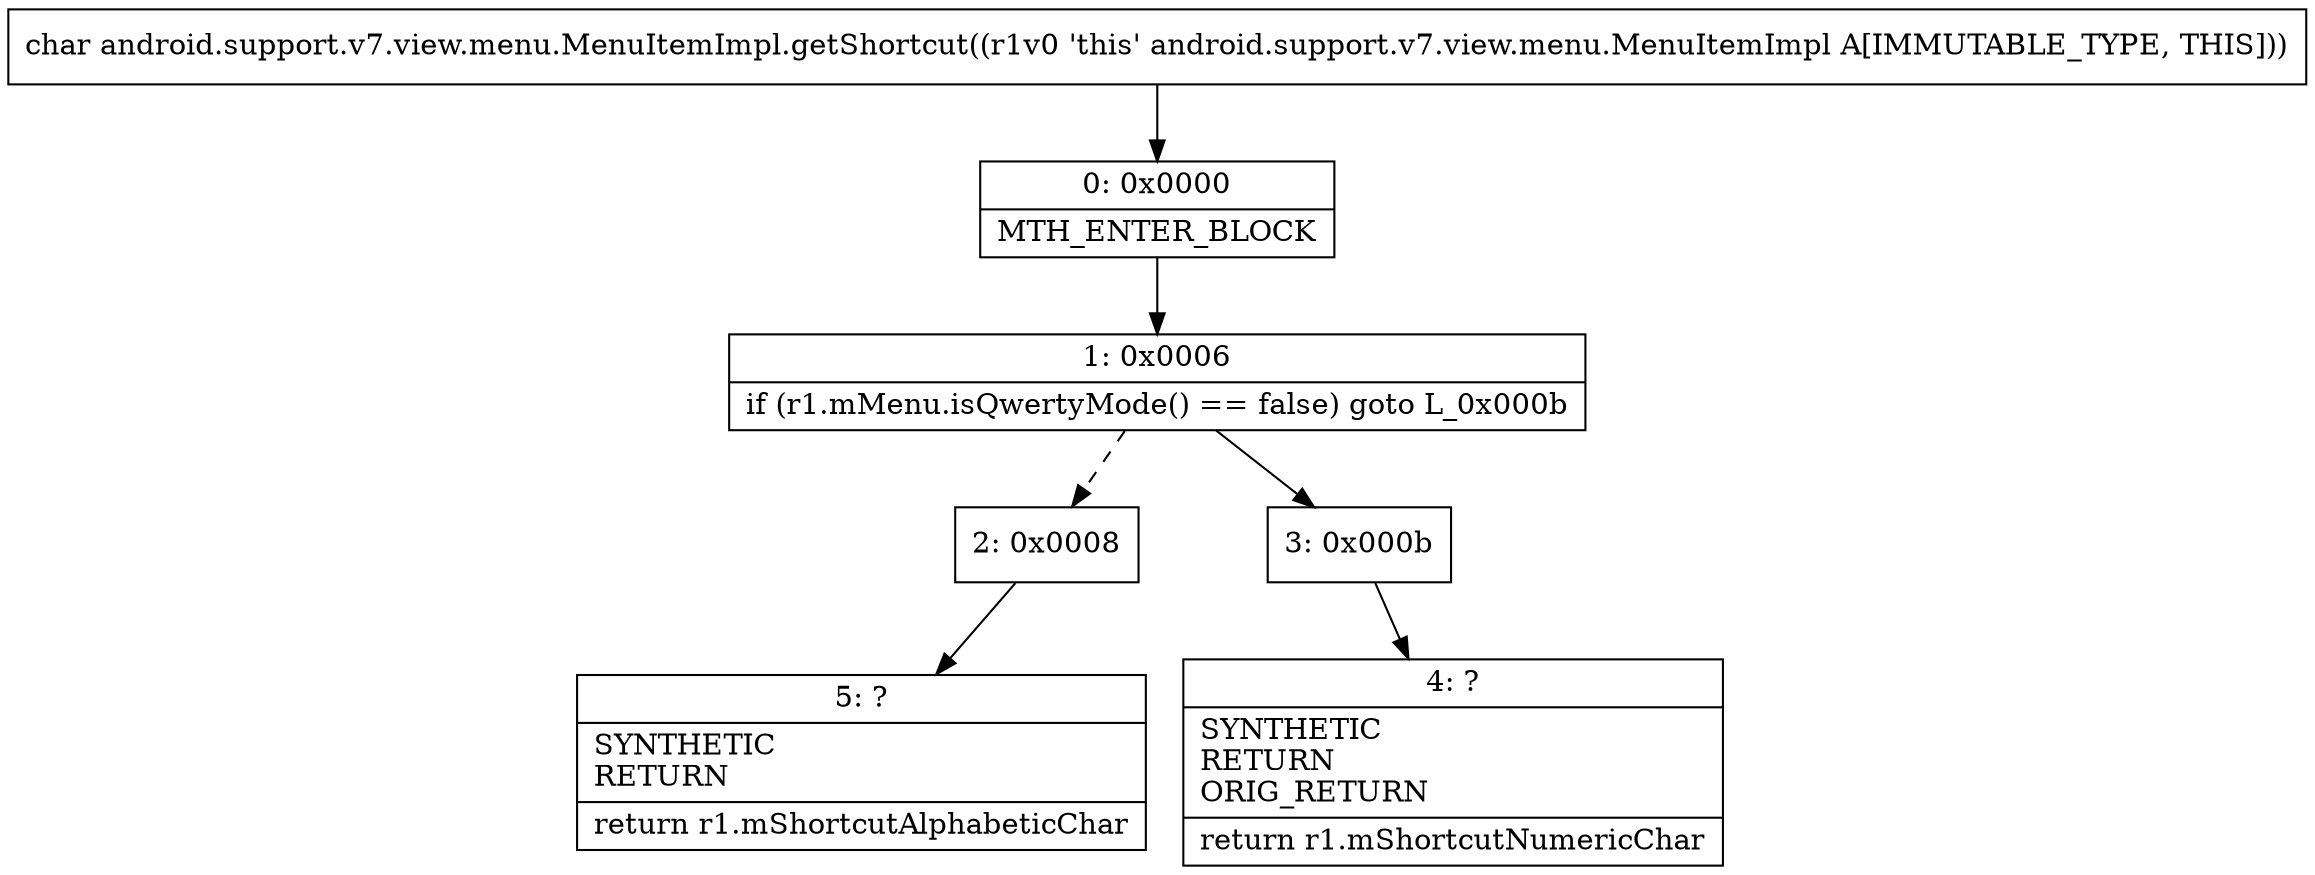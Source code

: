digraph "CFG forandroid.support.v7.view.menu.MenuItemImpl.getShortcut()C" {
Node_0 [shape=record,label="{0\:\ 0x0000|MTH_ENTER_BLOCK\l}"];
Node_1 [shape=record,label="{1\:\ 0x0006|if (r1.mMenu.isQwertyMode() == false) goto L_0x000b\l}"];
Node_2 [shape=record,label="{2\:\ 0x0008}"];
Node_3 [shape=record,label="{3\:\ 0x000b}"];
Node_4 [shape=record,label="{4\:\ ?|SYNTHETIC\lRETURN\lORIG_RETURN\l|return r1.mShortcutNumericChar\l}"];
Node_5 [shape=record,label="{5\:\ ?|SYNTHETIC\lRETURN\l|return r1.mShortcutAlphabeticChar\l}"];
MethodNode[shape=record,label="{char android.support.v7.view.menu.MenuItemImpl.getShortcut((r1v0 'this' android.support.v7.view.menu.MenuItemImpl A[IMMUTABLE_TYPE, THIS])) }"];
MethodNode -> Node_0;
Node_0 -> Node_1;
Node_1 -> Node_2[style=dashed];
Node_1 -> Node_3;
Node_2 -> Node_5;
Node_3 -> Node_4;
}

